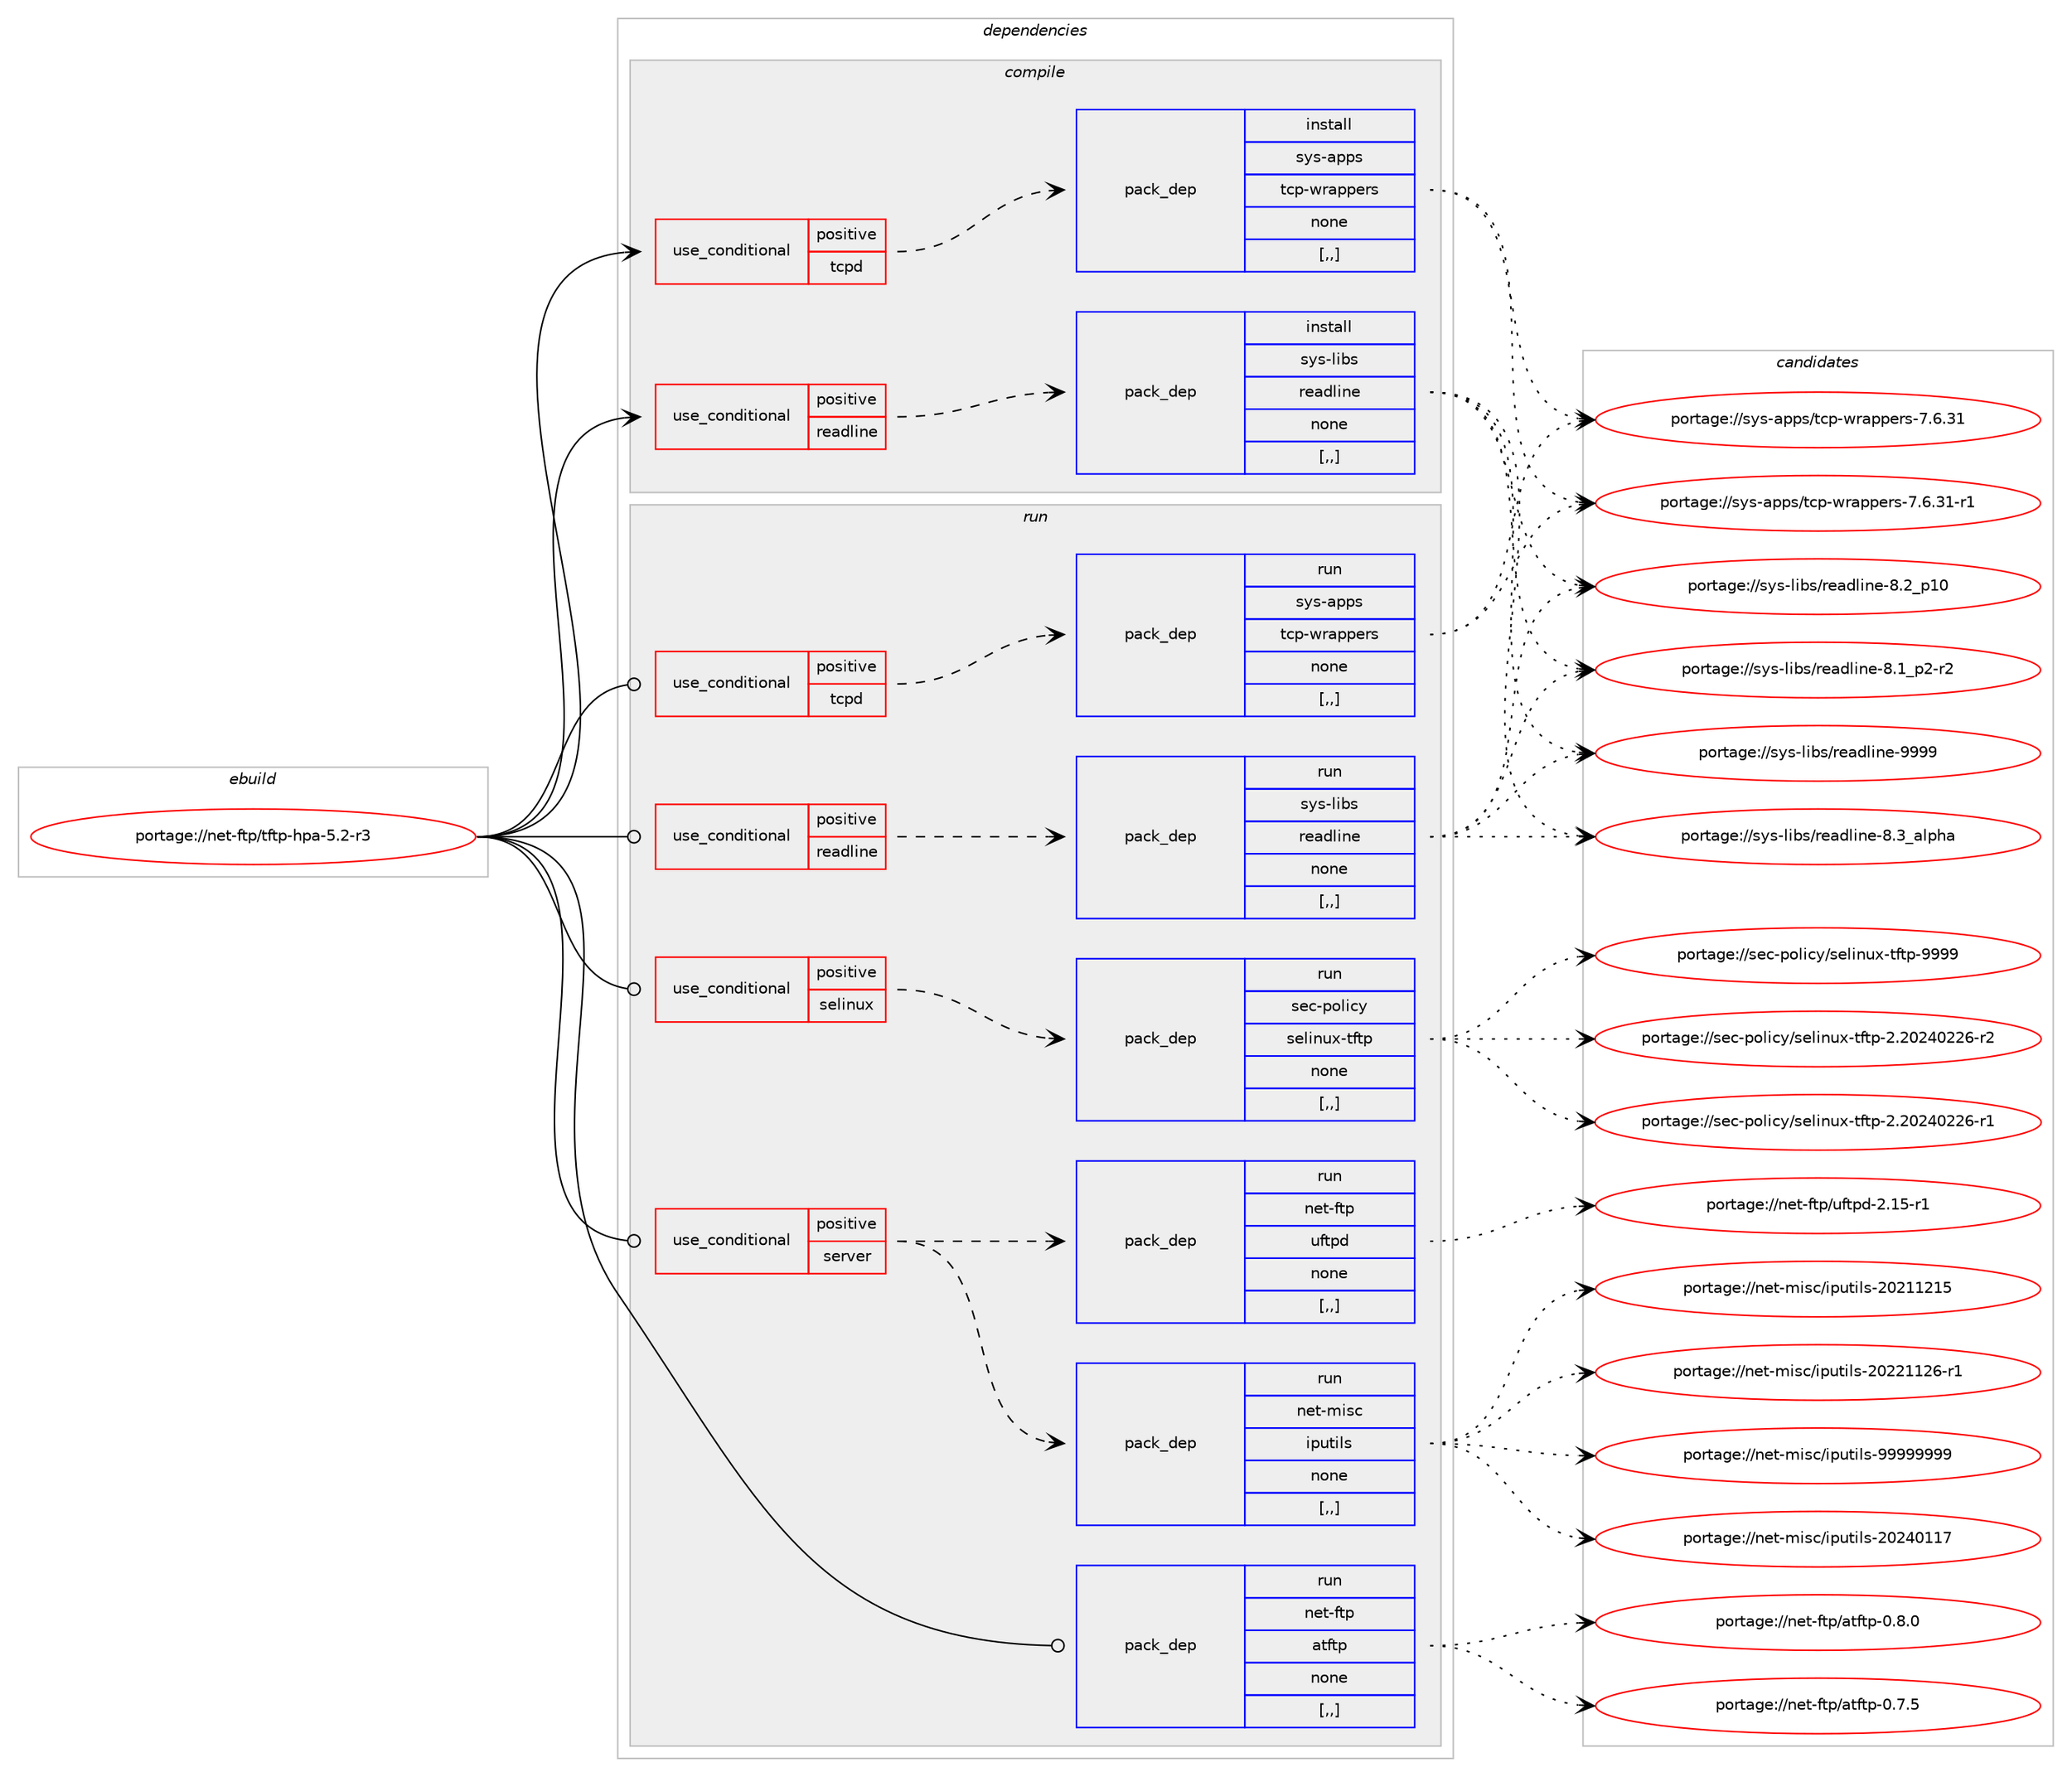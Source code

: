 digraph prolog {

# *************
# Graph options
# *************

newrank=true;
concentrate=true;
compound=true;
graph [rankdir=LR,fontname=Helvetica,fontsize=10,ranksep=1.5];#, ranksep=2.5, nodesep=0.2];
edge  [arrowhead=vee];
node  [fontname=Helvetica,fontsize=10];

# **********
# The ebuild
# **********

subgraph cluster_leftcol {
color=gray;
label=<<i>ebuild</i>>;
id [label="portage://net-ftp/tftp-hpa-5.2-r3", color=red, width=4, href="../net-ftp/tftp-hpa-5.2-r3.svg"];
}

# ****************
# The dependencies
# ****************

subgraph cluster_midcol {
color=gray;
label=<<i>dependencies</i>>;
subgraph cluster_compile {
fillcolor="#eeeeee";
style=filled;
label=<<i>compile</i>>;
subgraph cond90880 {
dependency349066 [label=<<TABLE BORDER="0" CELLBORDER="1" CELLSPACING="0" CELLPADDING="4"><TR><TD ROWSPAN="3" CELLPADDING="10">use_conditional</TD></TR><TR><TD>positive</TD></TR><TR><TD>readline</TD></TR></TABLE>>, shape=none, color=red];
subgraph pack255569 {
dependency349067 [label=<<TABLE BORDER="0" CELLBORDER="1" CELLSPACING="0" CELLPADDING="4" WIDTH="220"><TR><TD ROWSPAN="6" CELLPADDING="30">pack_dep</TD></TR><TR><TD WIDTH="110">install</TD></TR><TR><TD>sys-libs</TD></TR><TR><TD>readline</TD></TR><TR><TD>none</TD></TR><TR><TD>[,,]</TD></TR></TABLE>>, shape=none, color=blue];
}
dependency349066:e -> dependency349067:w [weight=20,style="dashed",arrowhead="vee"];
}
id:e -> dependency349066:w [weight=20,style="solid",arrowhead="vee"];
subgraph cond90881 {
dependency349068 [label=<<TABLE BORDER="0" CELLBORDER="1" CELLSPACING="0" CELLPADDING="4"><TR><TD ROWSPAN="3" CELLPADDING="10">use_conditional</TD></TR><TR><TD>positive</TD></TR><TR><TD>tcpd</TD></TR></TABLE>>, shape=none, color=red];
subgraph pack255570 {
dependency349069 [label=<<TABLE BORDER="0" CELLBORDER="1" CELLSPACING="0" CELLPADDING="4" WIDTH="220"><TR><TD ROWSPAN="6" CELLPADDING="30">pack_dep</TD></TR><TR><TD WIDTH="110">install</TD></TR><TR><TD>sys-apps</TD></TR><TR><TD>tcp-wrappers</TD></TR><TR><TD>none</TD></TR><TR><TD>[,,]</TD></TR></TABLE>>, shape=none, color=blue];
}
dependency349068:e -> dependency349069:w [weight=20,style="dashed",arrowhead="vee"];
}
id:e -> dependency349068:w [weight=20,style="solid",arrowhead="vee"];
}
subgraph cluster_compileandrun {
fillcolor="#eeeeee";
style=filled;
label=<<i>compile and run</i>>;
}
subgraph cluster_run {
fillcolor="#eeeeee";
style=filled;
label=<<i>run</i>>;
subgraph cond90882 {
dependency349070 [label=<<TABLE BORDER="0" CELLBORDER="1" CELLSPACING="0" CELLPADDING="4"><TR><TD ROWSPAN="3" CELLPADDING="10">use_conditional</TD></TR><TR><TD>positive</TD></TR><TR><TD>readline</TD></TR></TABLE>>, shape=none, color=red];
subgraph pack255571 {
dependency349071 [label=<<TABLE BORDER="0" CELLBORDER="1" CELLSPACING="0" CELLPADDING="4" WIDTH="220"><TR><TD ROWSPAN="6" CELLPADDING="30">pack_dep</TD></TR><TR><TD WIDTH="110">run</TD></TR><TR><TD>sys-libs</TD></TR><TR><TD>readline</TD></TR><TR><TD>none</TD></TR><TR><TD>[,,]</TD></TR></TABLE>>, shape=none, color=blue];
}
dependency349070:e -> dependency349071:w [weight=20,style="dashed",arrowhead="vee"];
}
id:e -> dependency349070:w [weight=20,style="solid",arrowhead="odot"];
subgraph cond90883 {
dependency349072 [label=<<TABLE BORDER="0" CELLBORDER="1" CELLSPACING="0" CELLPADDING="4"><TR><TD ROWSPAN="3" CELLPADDING="10">use_conditional</TD></TR><TR><TD>positive</TD></TR><TR><TD>selinux</TD></TR></TABLE>>, shape=none, color=red];
subgraph pack255572 {
dependency349073 [label=<<TABLE BORDER="0" CELLBORDER="1" CELLSPACING="0" CELLPADDING="4" WIDTH="220"><TR><TD ROWSPAN="6" CELLPADDING="30">pack_dep</TD></TR><TR><TD WIDTH="110">run</TD></TR><TR><TD>sec-policy</TD></TR><TR><TD>selinux-tftp</TD></TR><TR><TD>none</TD></TR><TR><TD>[,,]</TD></TR></TABLE>>, shape=none, color=blue];
}
dependency349072:e -> dependency349073:w [weight=20,style="dashed",arrowhead="vee"];
}
id:e -> dependency349072:w [weight=20,style="solid",arrowhead="odot"];
subgraph cond90884 {
dependency349074 [label=<<TABLE BORDER="0" CELLBORDER="1" CELLSPACING="0" CELLPADDING="4"><TR><TD ROWSPAN="3" CELLPADDING="10">use_conditional</TD></TR><TR><TD>positive</TD></TR><TR><TD>server</TD></TR></TABLE>>, shape=none, color=red];
subgraph pack255573 {
dependency349075 [label=<<TABLE BORDER="0" CELLBORDER="1" CELLSPACING="0" CELLPADDING="4" WIDTH="220"><TR><TD ROWSPAN="6" CELLPADDING="30">pack_dep</TD></TR><TR><TD WIDTH="110">run</TD></TR><TR><TD>net-misc</TD></TR><TR><TD>iputils</TD></TR><TR><TD>none</TD></TR><TR><TD>[,,]</TD></TR></TABLE>>, shape=none, color=blue];
}
dependency349074:e -> dependency349075:w [weight=20,style="dashed",arrowhead="vee"];
subgraph pack255574 {
dependency349076 [label=<<TABLE BORDER="0" CELLBORDER="1" CELLSPACING="0" CELLPADDING="4" WIDTH="220"><TR><TD ROWSPAN="6" CELLPADDING="30">pack_dep</TD></TR><TR><TD WIDTH="110">run</TD></TR><TR><TD>net-ftp</TD></TR><TR><TD>uftpd</TD></TR><TR><TD>none</TD></TR><TR><TD>[,,]</TD></TR></TABLE>>, shape=none, color=blue];
}
dependency349074:e -> dependency349076:w [weight=20,style="dashed",arrowhead="vee"];
}
id:e -> dependency349074:w [weight=20,style="solid",arrowhead="odot"];
subgraph cond90885 {
dependency349077 [label=<<TABLE BORDER="0" CELLBORDER="1" CELLSPACING="0" CELLPADDING="4"><TR><TD ROWSPAN="3" CELLPADDING="10">use_conditional</TD></TR><TR><TD>positive</TD></TR><TR><TD>tcpd</TD></TR></TABLE>>, shape=none, color=red];
subgraph pack255575 {
dependency349078 [label=<<TABLE BORDER="0" CELLBORDER="1" CELLSPACING="0" CELLPADDING="4" WIDTH="220"><TR><TD ROWSPAN="6" CELLPADDING="30">pack_dep</TD></TR><TR><TD WIDTH="110">run</TD></TR><TR><TD>sys-apps</TD></TR><TR><TD>tcp-wrappers</TD></TR><TR><TD>none</TD></TR><TR><TD>[,,]</TD></TR></TABLE>>, shape=none, color=blue];
}
dependency349077:e -> dependency349078:w [weight=20,style="dashed",arrowhead="vee"];
}
id:e -> dependency349077:w [weight=20,style="solid",arrowhead="odot"];
subgraph pack255576 {
dependency349079 [label=<<TABLE BORDER="0" CELLBORDER="1" CELLSPACING="0" CELLPADDING="4" WIDTH="220"><TR><TD ROWSPAN="6" CELLPADDING="30">pack_dep</TD></TR><TR><TD WIDTH="110">run</TD></TR><TR><TD>net-ftp</TD></TR><TR><TD>atftp</TD></TR><TR><TD>none</TD></TR><TR><TD>[,,]</TD></TR></TABLE>>, shape=none, color=blue];
}
id:e -> dependency349079:w [weight=20,style="solid",arrowhead="odot"];
}
}

# **************
# The candidates
# **************

subgraph cluster_choices {
rank=same;
color=gray;
label=<<i>candidates</i>>;

subgraph choice255569 {
color=black;
nodesep=1;
choice115121115451081059811547114101971001081051101014557575757 [label="portage://sys-libs/readline-9999", color=red, width=4,href="../sys-libs/readline-9999.svg"];
choice1151211154510810598115471141019710010810511010145564651959710811210497 [label="portage://sys-libs/readline-8.3_alpha", color=red, width=4,href="../sys-libs/readline-8.3_alpha.svg"];
choice1151211154510810598115471141019710010810511010145564650951124948 [label="portage://sys-libs/readline-8.2_p10", color=red, width=4,href="../sys-libs/readline-8.2_p10.svg"];
choice115121115451081059811547114101971001081051101014556464995112504511450 [label="portage://sys-libs/readline-8.1_p2-r2", color=red, width=4,href="../sys-libs/readline-8.1_p2-r2.svg"];
dependency349067:e -> choice115121115451081059811547114101971001081051101014557575757:w [style=dotted,weight="100"];
dependency349067:e -> choice1151211154510810598115471141019710010810511010145564651959710811210497:w [style=dotted,weight="100"];
dependency349067:e -> choice1151211154510810598115471141019710010810511010145564650951124948:w [style=dotted,weight="100"];
dependency349067:e -> choice115121115451081059811547114101971001081051101014556464995112504511450:w [style=dotted,weight="100"];
}
subgraph choice255570 {
color=black;
nodesep=1;
choice115121115459711211211547116991124511911497112112101114115455546544651494511449 [label="portage://sys-apps/tcp-wrappers-7.6.31-r1", color=red, width=4,href="../sys-apps/tcp-wrappers-7.6.31-r1.svg"];
choice11512111545971121121154711699112451191149711211210111411545554654465149 [label="portage://sys-apps/tcp-wrappers-7.6.31", color=red, width=4,href="../sys-apps/tcp-wrappers-7.6.31.svg"];
dependency349069:e -> choice115121115459711211211547116991124511911497112112101114115455546544651494511449:w [style=dotted,weight="100"];
dependency349069:e -> choice11512111545971121121154711699112451191149711211210111411545554654465149:w [style=dotted,weight="100"];
}
subgraph choice255571 {
color=black;
nodesep=1;
choice115121115451081059811547114101971001081051101014557575757 [label="portage://sys-libs/readline-9999", color=red, width=4,href="../sys-libs/readline-9999.svg"];
choice1151211154510810598115471141019710010810511010145564651959710811210497 [label="portage://sys-libs/readline-8.3_alpha", color=red, width=4,href="../sys-libs/readline-8.3_alpha.svg"];
choice1151211154510810598115471141019710010810511010145564650951124948 [label="portage://sys-libs/readline-8.2_p10", color=red, width=4,href="../sys-libs/readline-8.2_p10.svg"];
choice115121115451081059811547114101971001081051101014556464995112504511450 [label="portage://sys-libs/readline-8.1_p2-r2", color=red, width=4,href="../sys-libs/readline-8.1_p2-r2.svg"];
dependency349071:e -> choice115121115451081059811547114101971001081051101014557575757:w [style=dotted,weight="100"];
dependency349071:e -> choice1151211154510810598115471141019710010810511010145564651959710811210497:w [style=dotted,weight="100"];
dependency349071:e -> choice1151211154510810598115471141019710010810511010145564650951124948:w [style=dotted,weight="100"];
dependency349071:e -> choice115121115451081059811547114101971001081051101014556464995112504511450:w [style=dotted,weight="100"];
}
subgraph choice255572 {
color=black;
nodesep=1;
choice11510199451121111081059912147115101108105110117120451161021161124557575757 [label="portage://sec-policy/selinux-tftp-9999", color=red, width=4,href="../sec-policy/selinux-tftp-9999.svg"];
choice115101994511211110810599121471151011081051101171204511610211611245504650485052485050544511450 [label="portage://sec-policy/selinux-tftp-2.20240226-r2", color=red, width=4,href="../sec-policy/selinux-tftp-2.20240226-r2.svg"];
choice115101994511211110810599121471151011081051101171204511610211611245504650485052485050544511449 [label="portage://sec-policy/selinux-tftp-2.20240226-r1", color=red, width=4,href="../sec-policy/selinux-tftp-2.20240226-r1.svg"];
dependency349073:e -> choice11510199451121111081059912147115101108105110117120451161021161124557575757:w [style=dotted,weight="100"];
dependency349073:e -> choice115101994511211110810599121471151011081051101171204511610211611245504650485052485050544511450:w [style=dotted,weight="100"];
dependency349073:e -> choice115101994511211110810599121471151011081051101171204511610211611245504650485052485050544511449:w [style=dotted,weight="100"];
}
subgraph choice255573 {
color=black;
nodesep=1;
choice110101116451091051159947105112117116105108115455757575757575757 [label="portage://net-misc/iputils-99999999", color=red, width=4,href="../net-misc/iputils-99999999.svg"];
choice110101116451091051159947105112117116105108115455048505248494955 [label="portage://net-misc/iputils-20240117", color=red, width=4,href="../net-misc/iputils-20240117.svg"];
choice1101011164510910511599471051121171161051081154550485050494950544511449 [label="portage://net-misc/iputils-20221126-r1", color=red, width=4,href="../net-misc/iputils-20221126-r1.svg"];
choice110101116451091051159947105112117116105108115455048504949504953 [label="portage://net-misc/iputils-20211215", color=red, width=4,href="../net-misc/iputils-20211215.svg"];
dependency349075:e -> choice110101116451091051159947105112117116105108115455757575757575757:w [style=dotted,weight="100"];
dependency349075:e -> choice110101116451091051159947105112117116105108115455048505248494955:w [style=dotted,weight="100"];
dependency349075:e -> choice1101011164510910511599471051121171161051081154550485050494950544511449:w [style=dotted,weight="100"];
dependency349075:e -> choice110101116451091051159947105112117116105108115455048504949504953:w [style=dotted,weight="100"];
}
subgraph choice255574 {
color=black;
nodesep=1;
choice110101116451021161124711710211611210045504649534511449 [label="portage://net-ftp/uftpd-2.15-r1", color=red, width=4,href="../net-ftp/uftpd-2.15-r1.svg"];
dependency349076:e -> choice110101116451021161124711710211611210045504649534511449:w [style=dotted,weight="100"];
}
subgraph choice255575 {
color=black;
nodesep=1;
choice115121115459711211211547116991124511911497112112101114115455546544651494511449 [label="portage://sys-apps/tcp-wrappers-7.6.31-r1", color=red, width=4,href="../sys-apps/tcp-wrappers-7.6.31-r1.svg"];
choice11512111545971121121154711699112451191149711211210111411545554654465149 [label="portage://sys-apps/tcp-wrappers-7.6.31", color=red, width=4,href="../sys-apps/tcp-wrappers-7.6.31.svg"];
dependency349078:e -> choice115121115459711211211547116991124511911497112112101114115455546544651494511449:w [style=dotted,weight="100"];
dependency349078:e -> choice11512111545971121121154711699112451191149711211210111411545554654465149:w [style=dotted,weight="100"];
}
subgraph choice255576 {
color=black;
nodesep=1;
choice110101116451021161124797116102116112454846564648 [label="portage://net-ftp/atftp-0.8.0", color=red, width=4,href="../net-ftp/atftp-0.8.0.svg"];
choice110101116451021161124797116102116112454846554653 [label="portage://net-ftp/atftp-0.7.5", color=red, width=4,href="../net-ftp/atftp-0.7.5.svg"];
dependency349079:e -> choice110101116451021161124797116102116112454846564648:w [style=dotted,weight="100"];
dependency349079:e -> choice110101116451021161124797116102116112454846554653:w [style=dotted,weight="100"];
}
}

}
